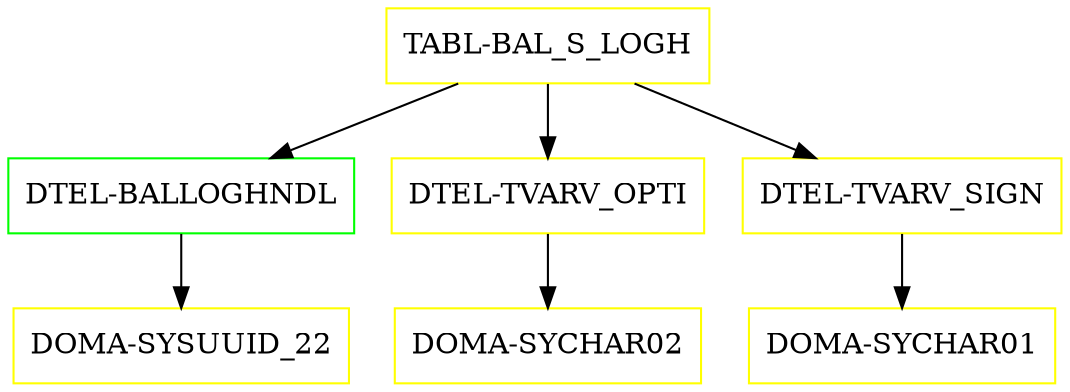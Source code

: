 digraph G {
  "TABL-BAL_S_LOGH" [shape=box,color=yellow];
  "DTEL-BALLOGHNDL" [shape=box,color=green,URL="./DTEL_BALLOGHNDL.html"];
  "DOMA-SYSUUID_22" [shape=box,color=yellow,URL="./DOMA_SYSUUID_22.html"];
  "DTEL-TVARV_OPTI" [shape=box,color=yellow,URL="./DTEL_TVARV_OPTI.html"];
  "DOMA-SYCHAR02" [shape=box,color=yellow,URL="./DOMA_SYCHAR02.html"];
  "DTEL-TVARV_SIGN" [shape=box,color=yellow,URL="./DTEL_TVARV_SIGN.html"];
  "DOMA-SYCHAR01" [shape=box,color=yellow,URL="./DOMA_SYCHAR01.html"];
  "TABL-BAL_S_LOGH" -> "DTEL-TVARV_SIGN";
  "TABL-BAL_S_LOGH" -> "DTEL-TVARV_OPTI";
  "TABL-BAL_S_LOGH" -> "DTEL-BALLOGHNDL";
  "DTEL-BALLOGHNDL" -> "DOMA-SYSUUID_22";
  "DTEL-TVARV_OPTI" -> "DOMA-SYCHAR02";
  "DTEL-TVARV_SIGN" -> "DOMA-SYCHAR01";
}
